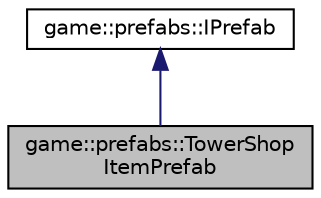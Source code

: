 digraph "game::prefabs::TowerShopItemPrefab"
{
 // LATEX_PDF_SIZE
  edge [fontname="Helvetica",fontsize="10",labelfontname="Helvetica",labelfontsize="10"];
  node [fontname="Helvetica",fontsize="10",shape=record];
  Node1 [label="game::prefabs::TowerShop\lItemPrefab",height=0.2,width=0.4,color="black", fillcolor="grey75", style="filled", fontcolor="black",tooltip="predefined tower shop menu"];
  Node2 -> Node1 [dir="back",color="midnightblue",fontsize="10",style="solid"];
  Node2 [label="game::prefabs::IPrefab",height=0.2,width=0.4,color="black", fillcolor="white", style="filled",URL="$classgame_1_1prefabs_1_1IPrefab.html",tooltip=" "];
}
